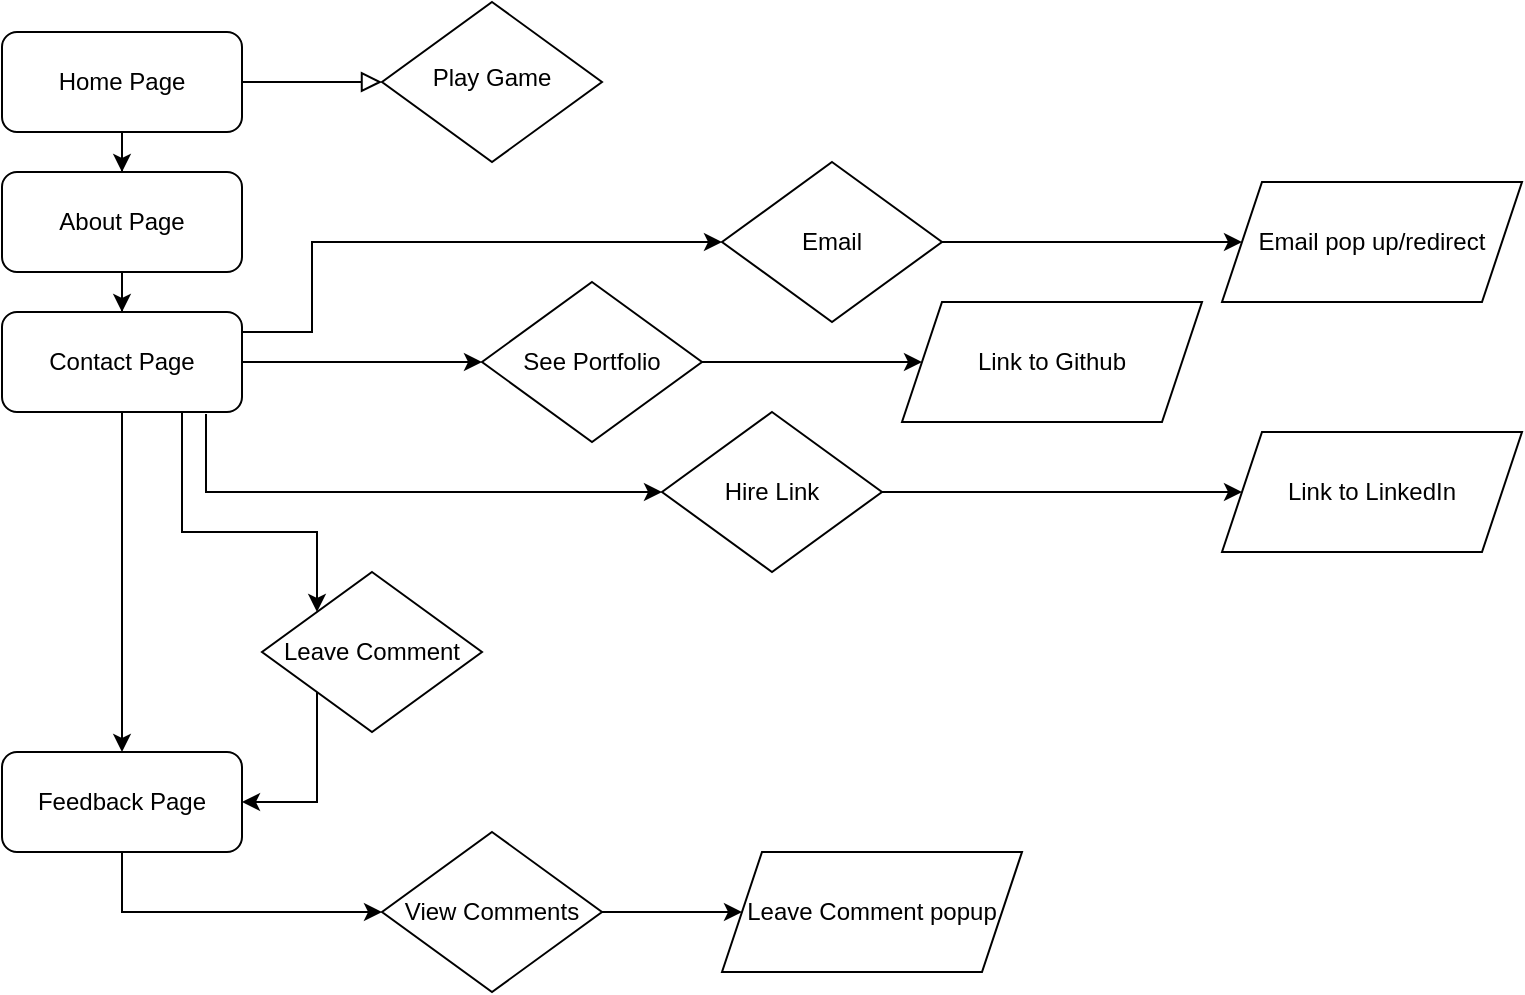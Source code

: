 <mxfile version="13.6.5" type="device"><diagram id="C5RBs43oDa-KdzZeNtuy" name="Page-1"><mxGraphModel dx="1360" dy="802" grid="1" gridSize="10" guides="1" tooltips="1" connect="1" arrows="1" fold="1" page="1" pageScale="1" pageWidth="827" pageHeight="1169" math="0" shadow="0"><root><mxCell id="WIyWlLk6GJQsqaUBKTNV-0"/><mxCell id="WIyWlLk6GJQsqaUBKTNV-1" parent="WIyWlLk6GJQsqaUBKTNV-0"/><mxCell id="jjQGSKCBTnonREd5FFLH-31" style="edgeStyle=orthogonalEdgeStyle;rounded=0;orthogonalLoop=1;jettySize=auto;html=1;exitX=0;exitY=1;exitDx=0;exitDy=0;entryX=1;entryY=0.5;entryDx=0;entryDy=0;" edge="1" parent="WIyWlLk6GJQsqaUBKTNV-1" source="jjQGSKCBTnonREd5FFLH-16" target="jjQGSKCBTnonREd5FFLH-7"><mxGeometry relative="1" as="geometry"><Array as="points"><mxPoint x="198" y="465"/></Array></mxGeometry></mxCell><mxCell id="jjQGSKCBTnonREd5FFLH-16" value="Leave Comment" style="rhombus;whiteSpace=wrap;html=1;" vertex="1" parent="WIyWlLk6GJQsqaUBKTNV-1"><mxGeometry x="170" y="350" width="110" height="80" as="geometry"/></mxCell><mxCell id="WIyWlLk6GJQsqaUBKTNV-2" value="" style="rounded=0;html=1;jettySize=auto;orthogonalLoop=1;fontSize=11;endArrow=block;endFill=0;endSize=8;strokeWidth=1;shadow=0;labelBackgroundColor=none;edgeStyle=orthogonalEdgeStyle;" parent="WIyWlLk6GJQsqaUBKTNV-1" source="WIyWlLk6GJQsqaUBKTNV-3" target="WIyWlLk6GJQsqaUBKTNV-6" edge="1"><mxGeometry relative="1" as="geometry"/></mxCell><mxCell id="jjQGSKCBTnonREd5FFLH-1" style="edgeStyle=orthogonalEdgeStyle;rounded=0;orthogonalLoop=1;jettySize=auto;html=1;" edge="1" parent="WIyWlLk6GJQsqaUBKTNV-1" source="WIyWlLk6GJQsqaUBKTNV-3" target="WIyWlLk6GJQsqaUBKTNV-7"><mxGeometry relative="1" as="geometry"/></mxCell><mxCell id="WIyWlLk6GJQsqaUBKTNV-3" value="Home Page" style="rounded=1;whiteSpace=wrap;html=1;fontSize=12;glass=0;strokeWidth=1;shadow=0;" parent="WIyWlLk6GJQsqaUBKTNV-1" vertex="1"><mxGeometry x="40" y="80" width="120" height="50" as="geometry"/></mxCell><mxCell id="WIyWlLk6GJQsqaUBKTNV-6" value="Play Game" style="rhombus;whiteSpace=wrap;html=1;shadow=0;fontFamily=Helvetica;fontSize=12;align=center;strokeWidth=1;spacing=6;spacingTop=-4;" parent="WIyWlLk6GJQsqaUBKTNV-1" vertex="1"><mxGeometry x="230" y="65" width="110" height="80" as="geometry"/></mxCell><mxCell id="jjQGSKCBTnonREd5FFLH-2" style="edgeStyle=orthogonalEdgeStyle;rounded=0;orthogonalLoop=1;jettySize=auto;html=1;" edge="1" parent="WIyWlLk6GJQsqaUBKTNV-1" source="WIyWlLk6GJQsqaUBKTNV-7" target="WIyWlLk6GJQsqaUBKTNV-12"><mxGeometry relative="1" as="geometry"/></mxCell><mxCell id="WIyWlLk6GJQsqaUBKTNV-7" value="About Page" style="rounded=1;whiteSpace=wrap;html=1;fontSize=12;glass=0;strokeWidth=1;shadow=0;" parent="WIyWlLk6GJQsqaUBKTNV-1" vertex="1"><mxGeometry x="40" y="150" width="120" height="50" as="geometry"/></mxCell><mxCell id="jjQGSKCBTnonREd5FFLH-8" style="edgeStyle=orthogonalEdgeStyle;rounded=0;orthogonalLoop=1;jettySize=auto;html=1;" edge="1" parent="WIyWlLk6GJQsqaUBKTNV-1" source="WIyWlLk6GJQsqaUBKTNV-12" target="jjQGSKCBTnonREd5FFLH-7"><mxGeometry relative="1" as="geometry"/></mxCell><mxCell id="jjQGSKCBTnonREd5FFLH-9" style="edgeStyle=orthogonalEdgeStyle;rounded=0;orthogonalLoop=1;jettySize=auto;html=1;" edge="1" parent="WIyWlLk6GJQsqaUBKTNV-1" source="WIyWlLk6GJQsqaUBKTNV-12" target="jjQGSKCBTnonREd5FFLH-4"><mxGeometry relative="1" as="geometry"><Array as="points"><mxPoint x="195" y="230"/><mxPoint x="195" y="185"/></Array></mxGeometry></mxCell><mxCell id="jjQGSKCBTnonREd5FFLH-21" style="edgeStyle=orthogonalEdgeStyle;rounded=0;orthogonalLoop=1;jettySize=auto;html=1;entryX=0;entryY=0.5;entryDx=0;entryDy=0;" edge="1" parent="WIyWlLk6GJQsqaUBKTNV-1" source="WIyWlLk6GJQsqaUBKTNV-12" target="jjQGSKCBTnonREd5FFLH-19"><mxGeometry relative="1" as="geometry"/></mxCell><mxCell id="jjQGSKCBTnonREd5FFLH-25" style="edgeStyle=orthogonalEdgeStyle;rounded=0;orthogonalLoop=1;jettySize=auto;html=1;exitX=0.75;exitY=1;exitDx=0;exitDy=0;entryX=0;entryY=0;entryDx=0;entryDy=0;" edge="1" parent="WIyWlLk6GJQsqaUBKTNV-1" source="WIyWlLk6GJQsqaUBKTNV-12" target="jjQGSKCBTnonREd5FFLH-16"><mxGeometry relative="1" as="geometry"><Array as="points"><mxPoint x="130" y="330"/><mxPoint x="198" y="330"/></Array></mxGeometry></mxCell><mxCell id="jjQGSKCBTnonREd5FFLH-28" style="edgeStyle=orthogonalEdgeStyle;rounded=0;orthogonalLoop=1;jettySize=auto;html=1;exitX=0.85;exitY=1.02;exitDx=0;exitDy=0;entryX=0;entryY=0.5;entryDx=0;entryDy=0;exitPerimeter=0;" edge="1" parent="WIyWlLk6GJQsqaUBKTNV-1" source="WIyWlLk6GJQsqaUBKTNV-12" target="jjQGSKCBTnonREd5FFLH-27"><mxGeometry relative="1" as="geometry"><Array as="points"><mxPoint x="142" y="310"/></Array></mxGeometry></mxCell><mxCell id="WIyWlLk6GJQsqaUBKTNV-12" value="Contact Page" style="rounded=1;whiteSpace=wrap;html=1;fontSize=12;glass=0;strokeWidth=1;shadow=0;" parent="WIyWlLk6GJQsqaUBKTNV-1" vertex="1"><mxGeometry x="40" y="220" width="120" height="50" as="geometry"/></mxCell><mxCell id="jjQGSKCBTnonREd5FFLH-6" style="edgeStyle=orthogonalEdgeStyle;rounded=0;orthogonalLoop=1;jettySize=auto;html=1;entryX=0;entryY=0.5;entryDx=0;entryDy=0;" edge="1" parent="WIyWlLk6GJQsqaUBKTNV-1" source="jjQGSKCBTnonREd5FFLH-4" target="jjQGSKCBTnonREd5FFLH-5"><mxGeometry relative="1" as="geometry"/></mxCell><mxCell id="jjQGSKCBTnonREd5FFLH-4" value="Email" style="rhombus;whiteSpace=wrap;html=1;" vertex="1" parent="WIyWlLk6GJQsqaUBKTNV-1"><mxGeometry x="400" y="145" width="110" height="80" as="geometry"/></mxCell><mxCell id="jjQGSKCBTnonREd5FFLH-5" value="Email pop up/redirect" style="shape=parallelogram;perimeter=parallelogramPerimeter;whiteSpace=wrap;html=1;fixedSize=1;" vertex="1" parent="WIyWlLk6GJQsqaUBKTNV-1"><mxGeometry x="650" y="155" width="150" height="60" as="geometry"/></mxCell><mxCell id="jjQGSKCBTnonREd5FFLH-33" style="edgeStyle=orthogonalEdgeStyle;rounded=0;orthogonalLoop=1;jettySize=auto;html=1;entryX=0;entryY=0.5;entryDx=0;entryDy=0;exitX=0.5;exitY=1;exitDx=0;exitDy=0;" edge="1" parent="WIyWlLk6GJQsqaUBKTNV-1" source="jjQGSKCBTnonREd5FFLH-7" target="jjQGSKCBTnonREd5FFLH-32"><mxGeometry relative="1" as="geometry"/></mxCell><mxCell id="jjQGSKCBTnonREd5FFLH-7" value="Feedback Page" style="rounded=1;whiteSpace=wrap;html=1;" vertex="1" parent="WIyWlLk6GJQsqaUBKTNV-1"><mxGeometry x="40" y="440" width="120" height="50" as="geometry"/></mxCell><mxCell id="jjQGSKCBTnonREd5FFLH-24" style="edgeStyle=orthogonalEdgeStyle;rounded=0;orthogonalLoop=1;jettySize=auto;html=1;exitX=1;exitY=0.5;exitDx=0;exitDy=0;entryX=0;entryY=0.5;entryDx=0;entryDy=0;" edge="1" parent="WIyWlLk6GJQsqaUBKTNV-1" source="jjQGSKCBTnonREd5FFLH-19" target="jjQGSKCBTnonREd5FFLH-22"><mxGeometry relative="1" as="geometry"/></mxCell><mxCell id="jjQGSKCBTnonREd5FFLH-19" value="See Portfolio" style="rhombus;whiteSpace=wrap;html=1;" vertex="1" parent="WIyWlLk6GJQsqaUBKTNV-1"><mxGeometry x="280" y="205" width="110" height="80" as="geometry"/></mxCell><mxCell id="jjQGSKCBTnonREd5FFLH-22" value="Link to Github" style="shape=parallelogram;perimeter=parallelogramPerimeter;whiteSpace=wrap;html=1;fixedSize=1;" vertex="1" parent="WIyWlLk6GJQsqaUBKTNV-1"><mxGeometry x="490" y="215" width="150" height="60" as="geometry"/></mxCell><mxCell id="jjQGSKCBTnonREd5FFLH-30" style="edgeStyle=orthogonalEdgeStyle;rounded=0;orthogonalLoop=1;jettySize=auto;html=1;" edge="1" parent="WIyWlLk6GJQsqaUBKTNV-1" source="jjQGSKCBTnonREd5FFLH-27" target="jjQGSKCBTnonREd5FFLH-29"><mxGeometry relative="1" as="geometry"/></mxCell><mxCell id="jjQGSKCBTnonREd5FFLH-27" value="Hire Link" style="rhombus;whiteSpace=wrap;html=1;" vertex="1" parent="WIyWlLk6GJQsqaUBKTNV-1"><mxGeometry x="370" y="270" width="110" height="80" as="geometry"/></mxCell><mxCell id="jjQGSKCBTnonREd5FFLH-29" value="Link to LinkedIn" style="shape=parallelogram;perimeter=parallelogramPerimeter;whiteSpace=wrap;html=1;fixedSize=1;" vertex="1" parent="WIyWlLk6GJQsqaUBKTNV-1"><mxGeometry x="650" y="280" width="150" height="60" as="geometry"/></mxCell><mxCell id="jjQGSKCBTnonREd5FFLH-35" style="edgeStyle=orthogonalEdgeStyle;rounded=0;orthogonalLoop=1;jettySize=auto;html=1;exitX=1;exitY=0.5;exitDx=0;exitDy=0;entryX=0;entryY=0.5;entryDx=0;entryDy=0;" edge="1" parent="WIyWlLk6GJQsqaUBKTNV-1" source="jjQGSKCBTnonREd5FFLH-32" target="jjQGSKCBTnonREd5FFLH-34"><mxGeometry relative="1" as="geometry"/></mxCell><mxCell id="jjQGSKCBTnonREd5FFLH-32" value="&lt;p style=&quot;line-height: 120%&quot;&gt;&lt;/p&gt;&lt;div&gt;View Comments&lt;/div&gt;&lt;p&gt;&lt;/p&gt;" style="rhombus;whiteSpace=wrap;html=1;align=center;" vertex="1" parent="WIyWlLk6GJQsqaUBKTNV-1"><mxGeometry x="230" y="480" width="110" height="80" as="geometry"/></mxCell><mxCell id="jjQGSKCBTnonREd5FFLH-34" value="Leave Comment popup" style="shape=parallelogram;perimeter=parallelogramPerimeter;whiteSpace=wrap;html=1;fixedSize=1;" vertex="1" parent="WIyWlLk6GJQsqaUBKTNV-1"><mxGeometry x="400" y="490" width="150" height="60" as="geometry"/></mxCell></root></mxGraphModel></diagram></mxfile>